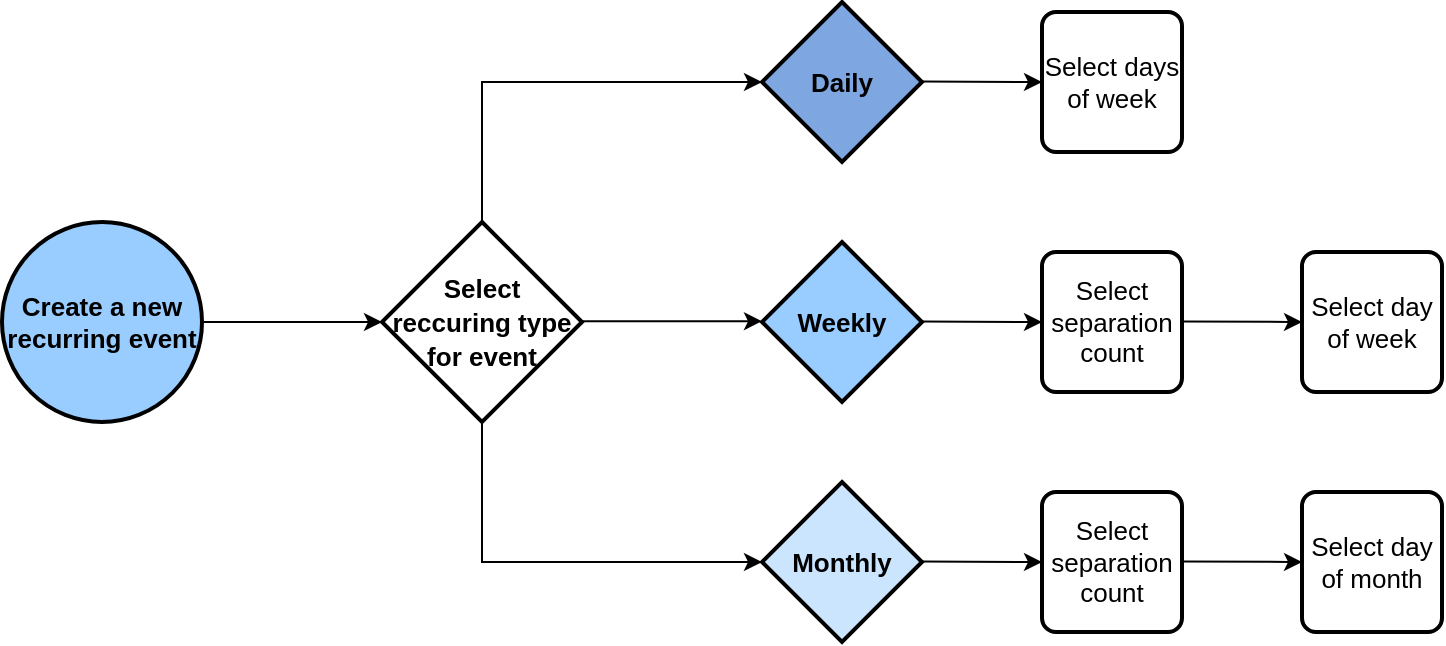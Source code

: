<mxfile version="21.2.8" type="device">
  <diagram id="C5RBs43oDa-KdzZeNtuy" name="Page-1">
    <mxGraphModel dx="1026" dy="512" grid="1" gridSize="10" guides="1" tooltips="1" connect="1" arrows="1" fold="1" page="1" pageScale="1" pageWidth="827" pageHeight="1169" math="0" shadow="0">
      <root>
        <mxCell id="WIyWlLk6GJQsqaUBKTNV-0" />
        <mxCell id="WIyWlLk6GJQsqaUBKTNV-1" parent="WIyWlLk6GJQsqaUBKTNV-0" />
        <mxCell id="7c4nMaesLM7IGDHAdHo5-0" value="&lt;b&gt;&lt;font style=&quot;font-size: 13px;&quot;&gt;Create a new recurring event&lt;/font&gt;&lt;/b&gt;" style="strokeWidth=2;html=1;shape=mxgraph.flowchart.start_2;whiteSpace=wrap;fillColor=#99CCFF;" parent="WIyWlLk6GJQsqaUBKTNV-1" vertex="1">
          <mxGeometry x="40" y="270" width="100" height="100" as="geometry" />
        </mxCell>
        <mxCell id="7c4nMaesLM7IGDHAdHo5-1" value="" style="endArrow=classic;html=1;rounded=0;fontSize=14;exitX=1;exitY=0.5;exitDx=0;exitDy=0;exitPerimeter=0;" parent="WIyWlLk6GJQsqaUBKTNV-1" source="7c4nMaesLM7IGDHAdHo5-0" edge="1">
          <mxGeometry width="50" height="50" relative="1" as="geometry">
            <mxPoint x="180" y="340" as="sourcePoint" />
            <mxPoint x="230" y="320" as="targetPoint" />
          </mxGeometry>
        </mxCell>
        <mxCell id="7c4nMaesLM7IGDHAdHo5-2" value="&lt;b style=&quot;border-color: var(--border-color);&quot;&gt;&lt;font style=&quot;border-color: var(--border-color); font-size: 13px;&quot;&gt;Select reccuring type for event&lt;/font&gt;&lt;/b&gt;" style="strokeWidth=2;html=1;shape=mxgraph.flowchart.decision;whiteSpace=wrap;fontSize=14;" parent="WIyWlLk6GJQsqaUBKTNV-1" vertex="1">
          <mxGeometry x="230" y="270" width="100" height="100" as="geometry" />
        </mxCell>
        <mxCell id="7c4nMaesLM7IGDHAdHo5-5" value="" style="endArrow=classic;html=1;rounded=0;fontSize=14;exitX=1;exitY=0.5;exitDx=0;exitDy=0;exitPerimeter=0;" parent="WIyWlLk6GJQsqaUBKTNV-1" edge="1">
          <mxGeometry width="50" height="50" relative="1" as="geometry">
            <mxPoint x="330" y="319.6" as="sourcePoint" />
            <mxPoint x="420" y="319.6" as="targetPoint" />
          </mxGeometry>
        </mxCell>
        <mxCell id="7c4nMaesLM7IGDHAdHo5-6" value="" style="endArrow=classic;html=1;rounded=0;fontSize=14;exitX=1;exitY=0.5;exitDx=0;exitDy=0;exitPerimeter=0;" parent="WIyWlLk6GJQsqaUBKTNV-1" edge="1">
          <mxGeometry width="50" height="50" relative="1" as="geometry">
            <mxPoint x="280" y="370" as="sourcePoint" />
            <mxPoint x="420" y="440" as="targetPoint" />
            <Array as="points">
              <mxPoint x="280" y="440" />
            </Array>
          </mxGeometry>
        </mxCell>
        <mxCell id="7c4nMaesLM7IGDHAdHo5-7" value="" style="endArrow=classic;html=1;rounded=0;fontSize=14;exitX=1;exitY=0.5;exitDx=0;exitDy=0;exitPerimeter=0;" parent="WIyWlLk6GJQsqaUBKTNV-1" edge="1">
          <mxGeometry width="50" height="50" relative="1" as="geometry">
            <mxPoint x="280" y="270" as="sourcePoint" />
            <mxPoint x="420" y="200" as="targetPoint" />
            <Array as="points">
              <mxPoint x="280" y="200" />
            </Array>
          </mxGeometry>
        </mxCell>
        <mxCell id="7c4nMaesLM7IGDHAdHo5-8" value="&lt;b&gt;Daily&lt;/b&gt;" style="strokeWidth=2;html=1;shape=mxgraph.flowchart.decision;whiteSpace=wrap;fontSize=13;fillColor=#7EA6E0;" parent="WIyWlLk6GJQsqaUBKTNV-1" vertex="1">
          <mxGeometry x="420" y="160" width="80" height="80" as="geometry" />
        </mxCell>
        <mxCell id="7c4nMaesLM7IGDHAdHo5-9" value="&lt;b&gt;Weekly&lt;/b&gt;" style="strokeWidth=2;html=1;shape=mxgraph.flowchart.decision;whiteSpace=wrap;fontSize=13;fillColor=#99CCFF;" parent="WIyWlLk6GJQsqaUBKTNV-1" vertex="1">
          <mxGeometry x="420" y="280" width="80" height="80" as="geometry" />
        </mxCell>
        <mxCell id="7c4nMaesLM7IGDHAdHo5-10" value="&lt;b&gt;Monthly&lt;/b&gt;" style="strokeWidth=2;html=1;shape=mxgraph.flowchart.decision;whiteSpace=wrap;fontSize=13;fillColor=#CCE5FF;" parent="WIyWlLk6GJQsqaUBKTNV-1" vertex="1">
          <mxGeometry x="420" y="400" width="80" height="80" as="geometry" />
        </mxCell>
        <mxCell id="7c4nMaesLM7IGDHAdHo5-23" value="" style="endArrow=classic;html=1;rounded=0;fontSize=14;exitX=1;exitY=0.5;exitDx=0;exitDy=0;exitPerimeter=0;" parent="WIyWlLk6GJQsqaUBKTNV-1" edge="1">
          <mxGeometry width="50" height="50" relative="1" as="geometry">
            <mxPoint x="500" y="199.71" as="sourcePoint" />
            <mxPoint x="560" y="200" as="targetPoint" />
          </mxGeometry>
        </mxCell>
        <mxCell id="7c4nMaesLM7IGDHAdHo5-24" value="Select days of week" style="rounded=1;whiteSpace=wrap;html=1;absoluteArcSize=1;arcSize=14;strokeWidth=2;fontSize=13;" parent="WIyWlLk6GJQsqaUBKTNV-1" vertex="1">
          <mxGeometry x="560" y="165" width="70" height="70" as="geometry" />
        </mxCell>
        <mxCell id="7c4nMaesLM7IGDHAdHo5-25" value="Select separation count" style="rounded=1;whiteSpace=wrap;html=1;absoluteArcSize=1;arcSize=14;strokeWidth=2;fontSize=13;" parent="WIyWlLk6GJQsqaUBKTNV-1" vertex="1">
          <mxGeometry x="560" y="285" width="70" height="70" as="geometry" />
        </mxCell>
        <mxCell id="7c4nMaesLM7IGDHAdHo5-26" value="" style="endArrow=classic;html=1;rounded=0;fontSize=14;exitX=1;exitY=0.5;exitDx=0;exitDy=0;exitPerimeter=0;" parent="WIyWlLk6GJQsqaUBKTNV-1" edge="1">
          <mxGeometry width="50" height="50" relative="1" as="geometry">
            <mxPoint x="500" y="319.71" as="sourcePoint" />
            <mxPoint x="560" y="320" as="targetPoint" />
          </mxGeometry>
        </mxCell>
        <mxCell id="7c4nMaesLM7IGDHAdHo5-27" value="" style="endArrow=classic;html=1;rounded=0;fontSize=14;exitX=1;exitY=0.5;exitDx=0;exitDy=0;exitPerimeter=0;" parent="WIyWlLk6GJQsqaUBKTNV-1" edge="1">
          <mxGeometry width="50" height="50" relative="1" as="geometry">
            <mxPoint x="630" y="319.71" as="sourcePoint" />
            <mxPoint x="690" y="320" as="targetPoint" />
          </mxGeometry>
        </mxCell>
        <mxCell id="7c4nMaesLM7IGDHAdHo5-28" value="Select day of week" style="rounded=1;whiteSpace=wrap;html=1;absoluteArcSize=1;arcSize=14;strokeWidth=2;fontSize=13;" parent="WIyWlLk6GJQsqaUBKTNV-1" vertex="1">
          <mxGeometry x="690" y="285" width="70" height="70" as="geometry" />
        </mxCell>
        <mxCell id="7c4nMaesLM7IGDHAdHo5-29" value="Select separation count" style="rounded=1;whiteSpace=wrap;html=1;absoluteArcSize=1;arcSize=14;strokeWidth=2;fontSize=13;" parent="WIyWlLk6GJQsqaUBKTNV-1" vertex="1">
          <mxGeometry x="560" y="405" width="70" height="70" as="geometry" />
        </mxCell>
        <mxCell id="7c4nMaesLM7IGDHAdHo5-30" value="" style="endArrow=classic;html=1;rounded=0;fontSize=14;exitX=1;exitY=0.5;exitDx=0;exitDy=0;exitPerimeter=0;" parent="WIyWlLk6GJQsqaUBKTNV-1" edge="1">
          <mxGeometry width="50" height="50" relative="1" as="geometry">
            <mxPoint x="500" y="439.71" as="sourcePoint" />
            <mxPoint x="560" y="440" as="targetPoint" />
          </mxGeometry>
        </mxCell>
        <mxCell id="7c4nMaesLM7IGDHAdHo5-31" value="" style="endArrow=classic;html=1;rounded=0;fontSize=14;exitX=1;exitY=0.5;exitDx=0;exitDy=0;exitPerimeter=0;" parent="WIyWlLk6GJQsqaUBKTNV-1" edge="1">
          <mxGeometry width="50" height="50" relative="1" as="geometry">
            <mxPoint x="630" y="439.71" as="sourcePoint" />
            <mxPoint x="690" y="440" as="targetPoint" />
          </mxGeometry>
        </mxCell>
        <mxCell id="7c4nMaesLM7IGDHAdHo5-32" value="Select day of month" style="rounded=1;whiteSpace=wrap;html=1;absoluteArcSize=1;arcSize=14;strokeWidth=2;fontSize=13;" parent="WIyWlLk6GJQsqaUBKTNV-1" vertex="1">
          <mxGeometry x="690" y="405" width="70" height="70" as="geometry" />
        </mxCell>
      </root>
    </mxGraphModel>
  </diagram>
</mxfile>
